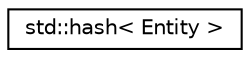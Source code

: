 digraph "Graphical Class Hierarchy"
{
  edge [fontname="Helvetica",fontsize="10",labelfontname="Helvetica",labelfontsize="10"];
  node [fontname="Helvetica",fontsize="10",shape=record];
  rankdir="LR";
  Node0 [label="std::hash\< Entity \>",height=0.2,width=0.4,color="black", fillcolor="white", style="filled",URL="$structstd_1_1hash_3_01_entity_01_4.html"];
}
